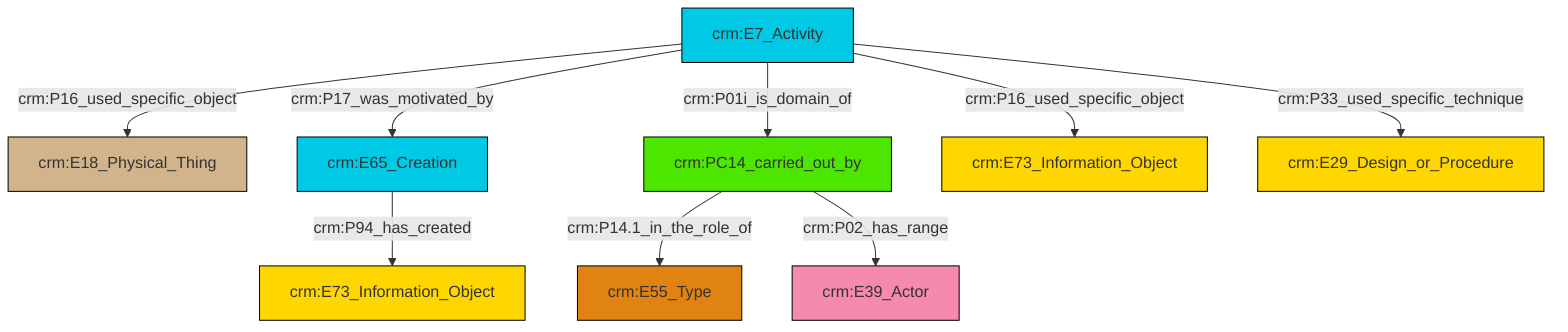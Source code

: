 graph TD
classDef Literal fill:#f2f2f2,stroke:#000000;
classDef CRM_Entity fill:#FFFFFF,stroke:#000000;
classDef Temporal_Entity fill:#00C9E6, stroke:#000000;
classDef Type fill:#E18312, stroke:#000000;
classDef Time-Span fill:#2C9C91, stroke:#000000;
classDef Appellation fill:#FFEB7F, stroke:#000000;
classDef Place fill:#008836, stroke:#000000;
classDef Persistent_Item fill:#B266B2, stroke:#000000;
classDef Conceptual_Object fill:#FFD700, stroke:#000000;
classDef Physical_Thing fill:#D2B48C, stroke:#000000;
classDef Actor fill:#f58aad, stroke:#000000;
classDef PC_Classes fill:#4ce600, stroke:#000000;
classDef Multi fill:#cccccc,stroke:#000000;

4["crm:PC14_carried_out_by"]:::PC_Classes -->|crm:P14.1_in_the_role_of| 5["crm:E55_Type"]:::Type
7["crm:E7_Activity"]:::Temporal_Entity -->|crm:P16_used_specific_object| 8["crm:E73_Information_Object"]:::Conceptual_Object
7["crm:E7_Activity"]:::Temporal_Entity -->|crm:P17_was_motivated_by| 2["crm:E65_Creation"]:::Temporal_Entity
7["crm:E7_Activity"]:::Temporal_Entity -->|crm:P01i_is_domain_of| 4["crm:PC14_carried_out_by"]:::PC_Classes
7["crm:E7_Activity"]:::Temporal_Entity -->|crm:P16_used_specific_object| 0["crm:E18_Physical_Thing"]:::Physical_Thing
4["crm:PC14_carried_out_by"]:::PC_Classes -->|crm:P02_has_range| 14["crm:E39_Actor"]:::Actor
7["crm:E7_Activity"]:::Temporal_Entity -->|crm:P33_used_specific_technique| 11["crm:E29_Design_or_Procedure"]:::Conceptual_Object
2["crm:E65_Creation"]:::Temporal_Entity -->|crm:P94_has_created| 9["crm:E73_Information_Object"]:::Conceptual_Object